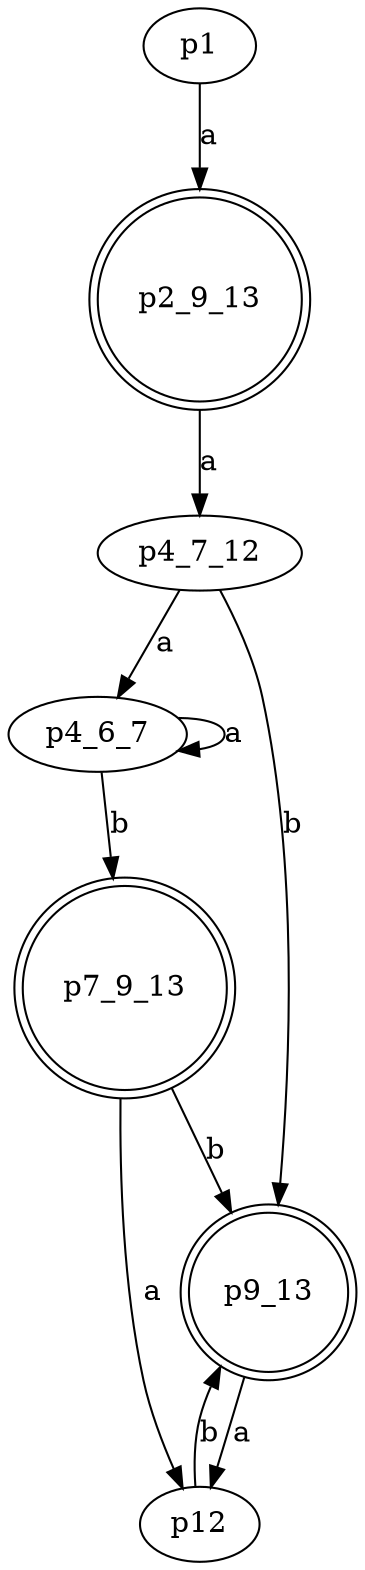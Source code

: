digraph G 
{
    n1 [label = p1]
    n2_9_13 [label = p2_9_13, shape = doublecircle]
    n4_7_12 [label = p4_7_12]
    n4_6_7 [label = p4_6_7]
    n9_13 [label = p9_13, shape = doublecircle]
    n7_9_13 [label = p7_9_13, shape = doublecircle]
    n12 [label = p12]


    n1 -> n2_9_13 [label = "a"]
    
    n2_9_13 -> n4_7_12 [label = "a"]
    
    n4_7_12 -> n4_6_7 [label = "a"]
    n4_7_12 -> n9_13 [label = "b"]
    
    n4_6_7 -> n4_6_7 [label = "a"]
    n4_6_7 -> n7_9_13 [label = "b"]
    
    n9_13 -> n12 [label = "a"]
    
    n7_9_13 -> n12 [label = "a"]
    n7_9_13 -> n9_13 [label = "b"]
    
    n12 -> n9_13 [label = "b"]
}
